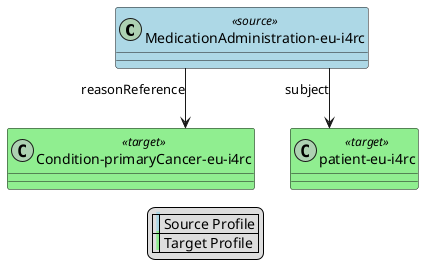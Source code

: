 
@startuml
!define RECTANGLE class
skinparam linetype ortho

skinparam class {
    BackgroundColor<<source>> LightBlue
    BackgroundColor<<target>> LightGreen
}
RECTANGLE MedicationAdministrationeui4rc as "MedicationAdministration-eu-i4rc" <<source>> [[StructureDefinition-patient-eu-i4rc.html]]
RECTANGLE ConditionprimaryCancereui4rc as "Condition-primaryCancer-eu-i4rc" <<target>> [[StructureDefinition-Condition-primaryCancer-eu-i4rc.html]]
RECTANGLE patienteui4rc as "patient-eu-i4rc" <<target>> [[StructureDefinition-patient-eu-i4rc.html]]
MedicationAdministrationeui4rc --> patienteui4rc : "subject"
MedicationAdministrationeui4rc --> ConditionprimaryCancereui4rc : "reasonReference"

legend
  | <back:LightBlue> | Source Profile |
  | <back:LightGreen> | Target Profile |
endlegend

@enduml
